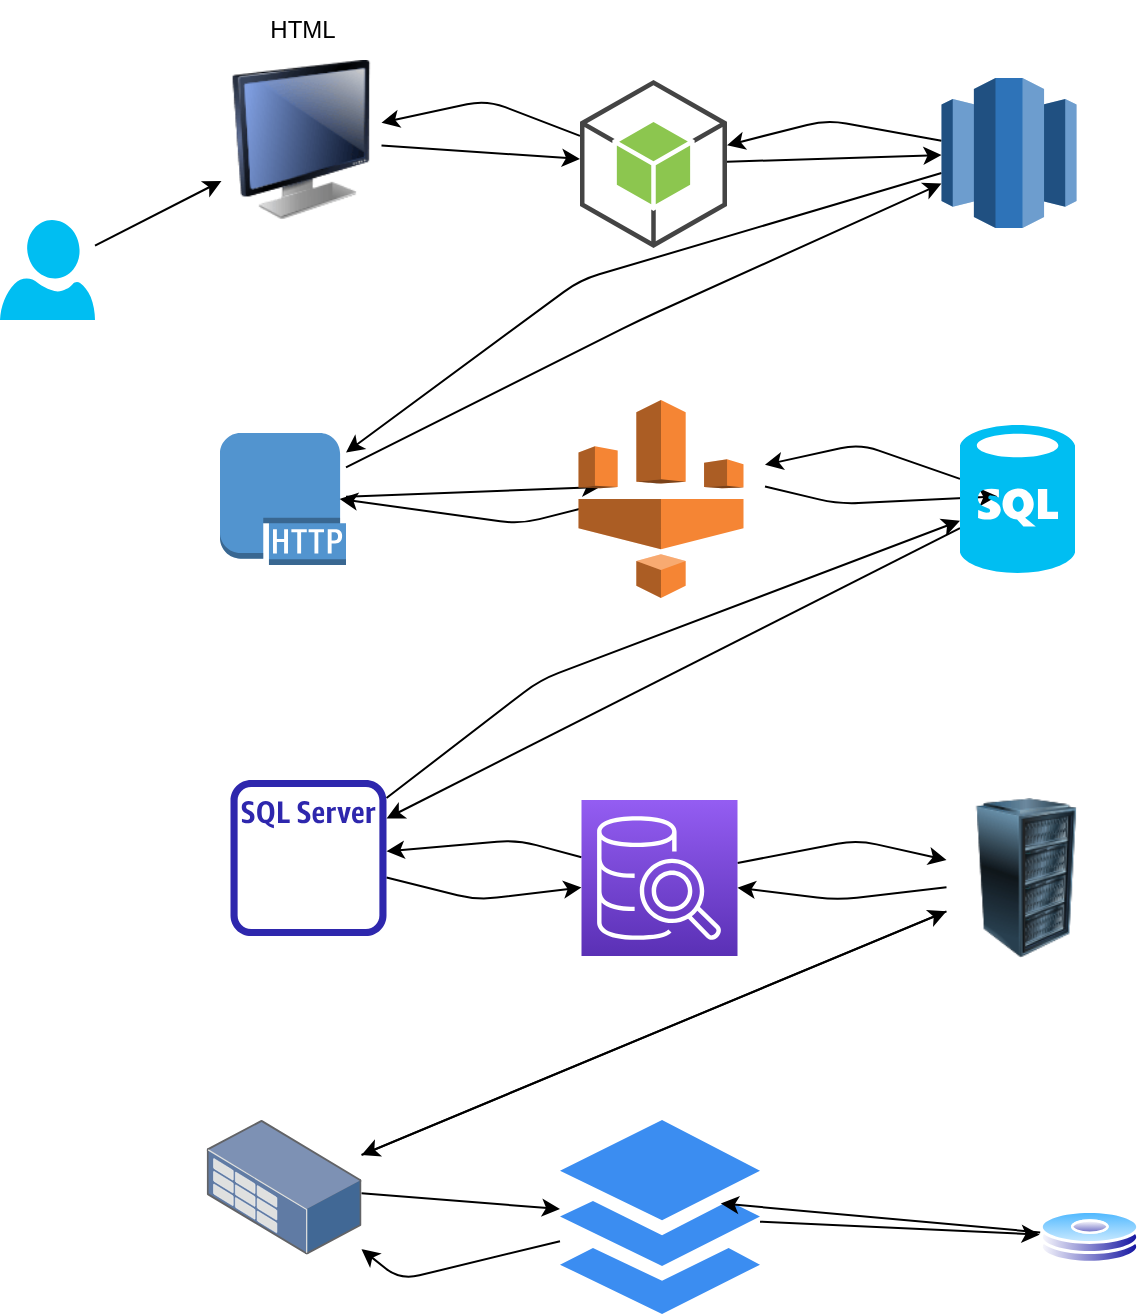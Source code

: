 <mxfile>
    <diagram id="nPZqObcQK1Qyh7reUUK5" name="Page-1">
        <mxGraphModel dx="1971" dy="537" grid="1" gridSize="10" guides="1" tooltips="1" connect="1" arrows="1" fold="1" page="1" pageScale="1" pageWidth="850" pageHeight="1100" math="0" shadow="0">
            <root>
                <mxCell id="0"/>
                <mxCell id="1" parent="0"/>
                <mxCell id="8" style="edgeStyle=none;html=1;" edge="1" parent="1" source="2">
                    <mxGeometry relative="1" as="geometry">
                        <mxPoint x="-150" y="293.566" as="targetPoint"/>
                    </mxGeometry>
                </mxCell>
                <mxCell id="40" style="edgeStyle=none;html=1;" edge="1" parent="1" source="2" target="13">
                    <mxGeometry relative="1" as="geometry">
                        <Array as="points">
                            <mxPoint x="-130" y="210"/>
                        </Array>
                    </mxGeometry>
                </mxCell>
                <mxCell id="2" value="" style="outlineConnect=0;dashed=0;verticalLabelPosition=bottom;verticalAlign=top;align=center;html=1;shape=mxgraph.aws3.http_protocol;fillColor=#5294CF;gradientColor=none;" vertex="1" parent="1">
                    <mxGeometry x="-340" y="266.5" width="63" height="66" as="geometry"/>
                </mxCell>
                <mxCell id="9" style="edgeStyle=none;html=1;entryX=0.325;entryY=0.482;entryDx=0;entryDy=0;entryPerimeter=0;" edge="1" parent="1" target="4">
                    <mxGeometry relative="1" as="geometry">
                        <mxPoint x="-67.5" y="293.247" as="sourcePoint"/>
                        <Array as="points">
                            <mxPoint x="-30.75" y="302"/>
                        </Array>
                    </mxGeometry>
                </mxCell>
                <mxCell id="39" style="edgeStyle=none;html=1;entryX=0.95;entryY=0.5;entryDx=0;entryDy=0;entryPerimeter=0;" edge="1" parent="1" target="2">
                    <mxGeometry relative="1" as="geometry">
                        <mxPoint x="-150" y="301.908" as="sourcePoint"/>
                        <Array as="points">
                            <mxPoint x="-190" y="312"/>
                        </Array>
                    </mxGeometry>
                </mxCell>
                <mxCell id="3" value="" style="outlineConnect=0;dashed=0;verticalLabelPosition=bottom;verticalAlign=top;align=center;html=1;shape=mxgraph.aws3.glue;fillColor=#F58534;gradientColor=none;" vertex="1" parent="1">
                    <mxGeometry x="-160.75" y="250" width="82.5" height="99" as="geometry"/>
                </mxCell>
                <mxCell id="21" style="edgeStyle=none;html=1;" edge="1" parent="1" source="4" target="22">
                    <mxGeometry relative="1" as="geometry">
                        <mxPoint x="-276.75" y="570" as="targetPoint"/>
                        <Array as="points"/>
                    </mxGeometry>
                </mxCell>
                <mxCell id="38" style="edgeStyle=none;html=1;" edge="1" parent="1" source="4">
                    <mxGeometry relative="1" as="geometry">
                        <mxPoint x="-67.5" y="282.437" as="targetPoint"/>
                        <Array as="points">
                            <mxPoint x="-20" y="272"/>
                        </Array>
                    </mxGeometry>
                </mxCell>
                <mxCell id="4" value="" style="verticalLabelPosition=bottom;html=1;verticalAlign=top;align=center;strokeColor=none;fillColor=#00BEF2;shape=mxgraph.azure.sql_database;" vertex="1" parent="1">
                    <mxGeometry x="30" y="262.5" width="57.5" height="74" as="geometry"/>
                </mxCell>
                <mxCell id="27" style="edgeStyle=none;html=1;" edge="1" parent="1" source="10" target="26">
                    <mxGeometry relative="1" as="geometry">
                        <mxPoint x="-289.35" y="724.092" as="targetPoint"/>
                    </mxGeometry>
                </mxCell>
                <mxCell id="35" style="edgeStyle=none;html=1;" edge="1" parent="1" source="10" target="23">
                    <mxGeometry relative="1" as="geometry">
                        <Array as="points">
                            <mxPoint x="-31.5" y="500"/>
                        </Array>
                    </mxGeometry>
                </mxCell>
                <mxCell id="10" value="" style="image;html=1;image=img/lib/clip_art/computers/Server_Rack_128x128.png" vertex="1" parent="1">
                    <mxGeometry x="23.25" y="449" width="80" height="80" as="geometry"/>
                </mxCell>
                <mxCell id="17" style="edgeStyle=none;html=1;" edge="1" parent="1" source="11" target="12">
                    <mxGeometry relative="1" as="geometry"/>
                </mxCell>
                <mxCell id="11" value="" style="image;html=1;image=img/lib/clip_art/computers/Monitor_128x128.png" vertex="1" parent="1">
                    <mxGeometry x="-339.25" y="80.0" width="80" height="80" as="geometry"/>
                </mxCell>
                <mxCell id="19" style="edgeStyle=none;html=1;" edge="1" parent="1" source="12" target="13">
                    <mxGeometry relative="1" as="geometry"/>
                </mxCell>
                <mxCell id="42" style="edgeStyle=none;html=1;" edge="1" parent="1" source="12" target="11">
                    <mxGeometry relative="1" as="geometry">
                        <Array as="points">
                            <mxPoint x="-206.75" y="100.0"/>
                        </Array>
                    </mxGeometry>
                </mxCell>
                <mxCell id="12" value="" style="outlineConnect=0;dashed=0;verticalLabelPosition=bottom;verticalAlign=top;align=center;html=1;shape=mxgraph.aws3.android;fillColor=#8CC64F;gradientColor=none;" vertex="1" parent="1">
                    <mxGeometry x="-160" y="90.0" width="73.5" height="84" as="geometry"/>
                </mxCell>
                <mxCell id="20" style="edgeStyle=none;html=1;" edge="1" parent="1" source="13" target="2">
                    <mxGeometry relative="1" as="geometry">
                        <mxPoint x="-296.75" y="290" as="targetPoint"/>
                        <Array as="points">
                            <mxPoint x="-160" y="190"/>
                        </Array>
                    </mxGeometry>
                </mxCell>
                <mxCell id="41" style="edgeStyle=none;html=1;" edge="1" parent="1" source="13" target="12">
                    <mxGeometry relative="1" as="geometry">
                        <Array as="points">
                            <mxPoint x="-36.75" y="110.0"/>
                        </Array>
                    </mxGeometry>
                </mxCell>
                <mxCell id="13" value="" style="outlineConnect=0;dashed=0;verticalLabelPosition=bottom;verticalAlign=top;align=center;html=1;shape=mxgraph.aws3.redshift;fillColor=#2E73B8;gradientColor=none;" vertex="1" parent="1">
                    <mxGeometry x="20.75" y="89.0" width="67.5" height="75" as="geometry"/>
                </mxCell>
                <mxCell id="15" style="edgeStyle=none;html=1;" edge="1" parent="1" source="14" target="11">
                    <mxGeometry relative="1" as="geometry"/>
                </mxCell>
                <mxCell id="14" value="" style="verticalLabelPosition=bottom;html=1;verticalAlign=top;align=center;strokeColor=none;fillColor=#00BEF2;shape=mxgraph.azure.user;" vertex="1" parent="1">
                    <mxGeometry x="-450" y="160" width="47.5" height="50" as="geometry"/>
                </mxCell>
                <mxCell id="16" value="HTML" style="text;html=1;align=center;verticalAlign=middle;resizable=0;points=[];autosize=1;strokeColor=none;fillColor=none;" vertex="1" parent="1">
                    <mxGeometry x="-329.25" y="50" width="60" height="30" as="geometry"/>
                </mxCell>
                <mxCell id="24" style="edgeStyle=none;html=1;" edge="1" parent="1" source="22" target="23">
                    <mxGeometry relative="1" as="geometry">
                        <Array as="points">
                            <mxPoint x="-211.5" y="500"/>
                        </Array>
                    </mxGeometry>
                </mxCell>
                <mxCell id="37" style="edgeStyle=none;html=1;" edge="1" parent="1" source="22" target="4">
                    <mxGeometry relative="1" as="geometry">
                        <Array as="points">
                            <mxPoint x="-180" y="390"/>
                        </Array>
                    </mxGeometry>
                </mxCell>
                <mxCell id="22" value="" style="sketch=0;outlineConnect=0;fontColor=#232F3E;gradientColor=none;fillColor=#2E27AD;strokeColor=none;dashed=0;verticalLabelPosition=bottom;verticalAlign=top;align=center;html=1;fontSize=12;fontStyle=0;aspect=fixed;pointerEvents=1;shape=mxgraph.aws4.rds_sql_server_instance_alt;" vertex="1" parent="1">
                    <mxGeometry x="-334.75" y="440" width="78" height="78" as="geometry"/>
                </mxCell>
                <mxCell id="25" style="edgeStyle=none;html=1;" edge="1" parent="1" source="23" target="10">
                    <mxGeometry relative="1" as="geometry">
                        <Array as="points">
                            <mxPoint x="-21.5" y="470"/>
                        </Array>
                    </mxGeometry>
                </mxCell>
                <mxCell id="36" style="edgeStyle=none;html=1;" edge="1" parent="1" source="23" target="22">
                    <mxGeometry relative="1" as="geometry">
                        <Array as="points">
                            <mxPoint x="-191.5" y="470"/>
                        </Array>
                    </mxGeometry>
                </mxCell>
                <mxCell id="23" value="" style="sketch=0;points=[[0,0,0],[0.25,0,0],[0.5,0,0],[0.75,0,0],[1,0,0],[0,1,0],[0.25,1,0],[0.5,1,0],[0.75,1,0],[1,1,0],[0,0.25,0],[0,0.5,0],[0,0.75,0],[1,0.25,0],[1,0.5,0],[1,0.75,0]];outlineConnect=0;fontColor=#232F3E;gradientColor=#945DF2;gradientDirection=north;fillColor=#5A30B5;strokeColor=#ffffff;dashed=0;verticalLabelPosition=bottom;verticalAlign=top;align=center;html=1;fontSize=12;fontStyle=0;aspect=fixed;shape=mxgraph.aws4.resourceIcon;resIcon=mxgraph.aws4.sql_workbench;" vertex="1" parent="1">
                    <mxGeometry x="-159.25" y="450" width="78" height="78" as="geometry"/>
                </mxCell>
                <mxCell id="30" style="edgeStyle=none;html=1;" edge="1" parent="1" source="26" target="28">
                    <mxGeometry relative="1" as="geometry">
                        <mxPoint x="-289.35" y="743.6" as="sourcePoint"/>
                    </mxGeometry>
                </mxCell>
                <mxCell id="34" style="edgeStyle=none;html=1;" edge="1" parent="1" source="26" target="10">
                    <mxGeometry relative="1" as="geometry">
                        <mxPoint x="-289.35" y="724.092" as="sourcePoint"/>
                    </mxGeometry>
                </mxCell>
                <mxCell id="26" value="" style="points=[];aspect=fixed;html=1;align=center;shadow=0;dashed=0;image;image=img/lib/allied_telesis/storage/Datacenter_Server_Rack_Storage_Unit_Small.svg;" vertex="1" parent="1">
                    <mxGeometry x="-346.65" y="610" width="77.4" height="67.2" as="geometry"/>
                </mxCell>
                <mxCell id="31" style="edgeStyle=none;html=1;" edge="1" parent="1" source="28" target="29">
                    <mxGeometry relative="1" as="geometry"/>
                </mxCell>
                <mxCell id="33" style="edgeStyle=none;html=1;" edge="1" parent="1" source="28" target="26">
                    <mxGeometry relative="1" as="geometry">
                        <mxPoint x="-289.35" y="743.6" as="targetPoint"/>
                        <Array as="points">
                            <mxPoint x="-250" y="690"/>
                        </Array>
                    </mxGeometry>
                </mxCell>
                <mxCell id="28" value="" style="sketch=0;html=1;aspect=fixed;strokeColor=none;shadow=0;align=center;verticalAlign=top;fillColor=#3B8DF1;shape=mxgraph.gcp2.files" vertex="1" parent="1">
                    <mxGeometry x="-170" y="610" width="100" height="97" as="geometry"/>
                </mxCell>
                <mxCell id="32" style="edgeStyle=none;html=1;entryX=0.804;entryY=0.43;entryDx=0;entryDy=0;entryPerimeter=0;" edge="1" parent="1" source="29" target="28">
                    <mxGeometry relative="1" as="geometry"/>
                </mxCell>
                <mxCell id="29" value="" style="aspect=fixed;perimeter=ellipsePerimeter;html=1;align=center;shadow=0;dashed=0;spacingTop=3;image;image=img/lib/active_directory/hard_disk.svg;" vertex="1" parent="1">
                    <mxGeometry x="69.75" y="654.9" width="50" height="27" as="geometry"/>
                </mxCell>
            </root>
        </mxGraphModel>
    </diagram>
</mxfile>